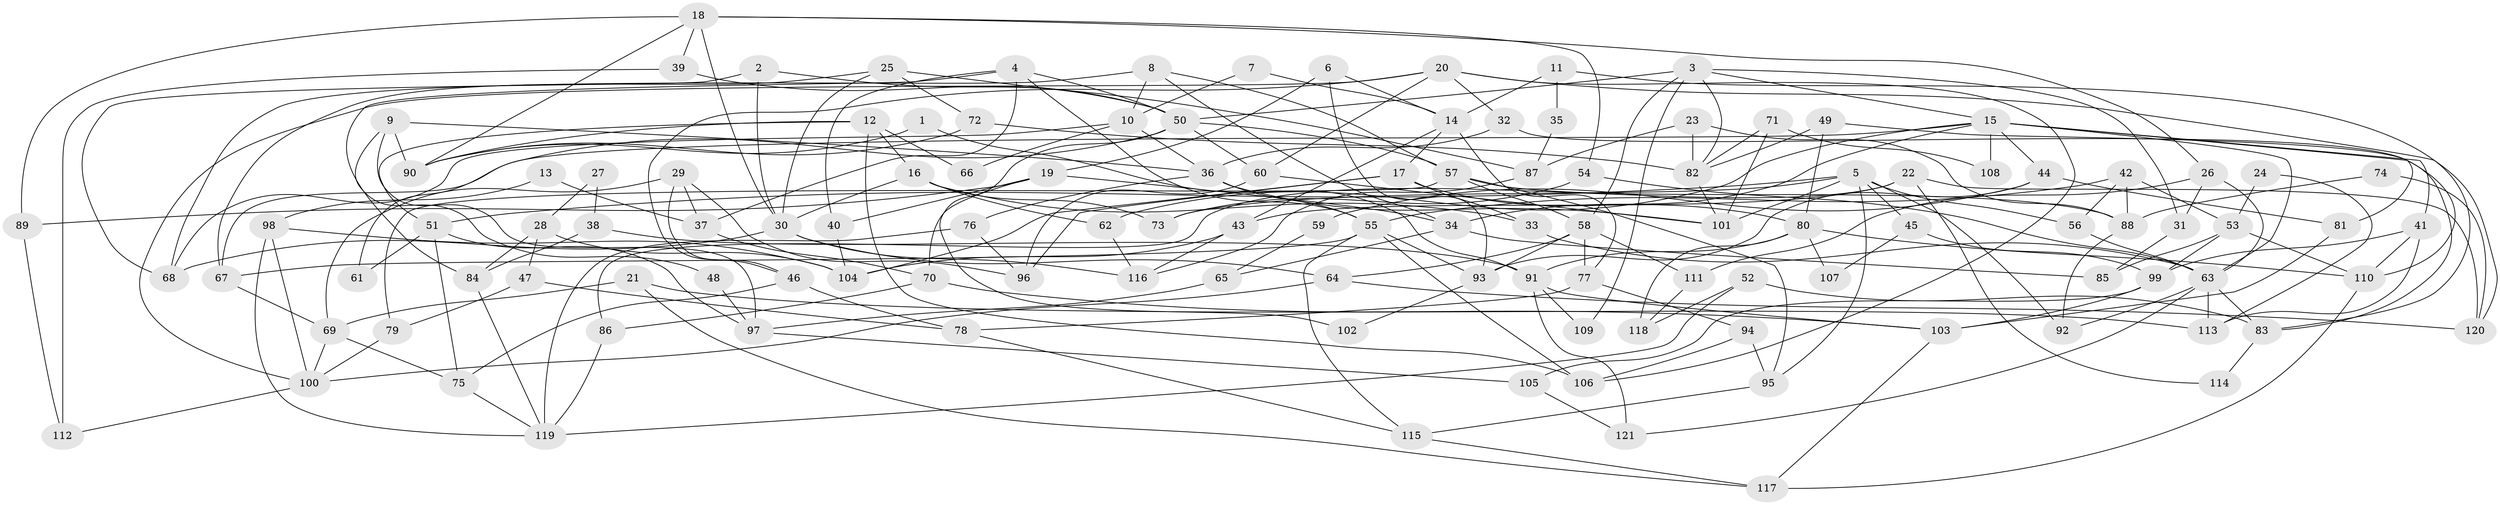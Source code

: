 // coarse degree distribution, {6: 0.10714285714285714, 3: 0.23809523809523808, 7: 0.09523809523809523, 9: 0.011904761904761904, 5: 0.19047619047619047, 2: 0.11904761904761904, 14: 0.011904761904761904, 8: 0.05952380952380952, 4: 0.15476190476190477, 11: 0.011904761904761904}
// Generated by graph-tools (version 1.1) at 2025/24/03/03/25 07:24:01]
// undirected, 121 vertices, 242 edges
graph export_dot {
graph [start="1"]
  node [color=gray90,style=filled];
  1;
  2;
  3;
  4;
  5;
  6;
  7;
  8;
  9;
  10;
  11;
  12;
  13;
  14;
  15;
  16;
  17;
  18;
  19;
  20;
  21;
  22;
  23;
  24;
  25;
  26;
  27;
  28;
  29;
  30;
  31;
  32;
  33;
  34;
  35;
  36;
  37;
  38;
  39;
  40;
  41;
  42;
  43;
  44;
  45;
  46;
  47;
  48;
  49;
  50;
  51;
  52;
  53;
  54;
  55;
  56;
  57;
  58;
  59;
  60;
  61;
  62;
  63;
  64;
  65;
  66;
  67;
  68;
  69;
  70;
  71;
  72;
  73;
  74;
  75;
  76;
  77;
  78;
  79;
  80;
  81;
  82;
  83;
  84;
  85;
  86;
  87;
  88;
  89;
  90;
  91;
  92;
  93;
  94;
  95;
  96;
  97;
  98;
  99;
  100;
  101;
  102;
  103;
  104;
  105;
  106;
  107;
  108;
  109;
  110;
  111;
  112;
  113;
  114;
  115;
  116;
  117;
  118;
  119;
  120;
  121;
  1 -- 90;
  1 -- 91;
  2 -- 50;
  2 -- 68;
  2 -- 30;
  3 -- 15;
  3 -- 82;
  3 -- 31;
  3 -- 50;
  3 -- 58;
  3 -- 109;
  4 -- 37;
  4 -- 55;
  4 -- 40;
  4 -- 50;
  4 -- 84;
  5 -- 73;
  5 -- 95;
  5 -- 45;
  5 -- 51;
  5 -- 56;
  5 -- 92;
  5 -- 101;
  6 -- 93;
  6 -- 14;
  6 -- 19;
  7 -- 10;
  7 -- 14;
  8 -- 57;
  8 -- 68;
  8 -- 10;
  8 -- 34;
  9 -- 90;
  9 -- 36;
  9 -- 48;
  9 -- 97;
  10 -- 36;
  10 -- 66;
  10 -- 68;
  11 -- 83;
  11 -- 14;
  11 -- 35;
  12 -- 51;
  12 -- 106;
  12 -- 16;
  12 -- 66;
  12 -- 90;
  13 -- 98;
  13 -- 37;
  14 -- 17;
  14 -- 43;
  14 -- 77;
  15 -- 67;
  15 -- 81;
  15 -- 34;
  15 -- 41;
  15 -- 44;
  15 -- 62;
  15 -- 63;
  15 -- 108;
  16 -- 30;
  16 -- 33;
  16 -- 62;
  16 -- 73;
  17 -- 33;
  17 -- 104;
  17 -- 80;
  17 -- 96;
  18 -- 26;
  18 -- 89;
  18 -- 30;
  18 -- 39;
  18 -- 54;
  18 -- 90;
  19 -- 34;
  19 -- 40;
  19 -- 70;
  19 -- 89;
  20 -- 60;
  20 -- 120;
  20 -- 32;
  20 -- 46;
  20 -- 100;
  20 -- 106;
  21 -- 117;
  21 -- 69;
  21 -- 113;
  22 -- 43;
  22 -- 86;
  22 -- 114;
  22 -- 120;
  23 -- 88;
  23 -- 82;
  23 -- 87;
  24 -- 113;
  24 -- 53;
  25 -- 87;
  25 -- 30;
  25 -- 67;
  25 -- 72;
  26 -- 31;
  26 -- 63;
  26 -- 111;
  27 -- 28;
  27 -- 38;
  28 -- 84;
  28 -- 47;
  28 -- 104;
  29 -- 46;
  29 -- 69;
  29 -- 37;
  29 -- 96;
  30 -- 64;
  30 -- 68;
  30 -- 116;
  31 -- 85;
  32 -- 83;
  32 -- 36;
  33 -- 63;
  34 -- 65;
  34 -- 85;
  35 -- 87;
  36 -- 101;
  36 -- 55;
  36 -- 76;
  37 -- 70;
  38 -- 91;
  38 -- 84;
  39 -- 50;
  39 -- 112;
  40 -- 104;
  41 -- 113;
  41 -- 99;
  41 -- 110;
  42 -- 88;
  42 -- 55;
  42 -- 53;
  42 -- 56;
  43 -- 116;
  43 -- 104;
  44 -- 93;
  44 -- 59;
  44 -- 81;
  45 -- 99;
  45 -- 107;
  46 -- 78;
  46 -- 75;
  47 -- 78;
  47 -- 79;
  48 -- 97;
  49 -- 82;
  49 -- 110;
  49 -- 80;
  50 -- 57;
  50 -- 60;
  50 -- 61;
  50 -- 102;
  51 -- 75;
  51 -- 61;
  51 -- 97;
  52 -- 118;
  52 -- 119;
  52 -- 83;
  53 -- 110;
  53 -- 85;
  53 -- 99;
  54 -- 63;
  54 -- 73;
  55 -- 67;
  55 -- 93;
  55 -- 106;
  55 -- 115;
  56 -- 63;
  57 -- 58;
  57 -- 79;
  57 -- 88;
  57 -- 95;
  58 -- 77;
  58 -- 64;
  58 -- 93;
  58 -- 111;
  59 -- 65;
  60 -- 96;
  60 -- 101;
  62 -- 116;
  63 -- 83;
  63 -- 92;
  63 -- 113;
  63 -- 121;
  64 -- 100;
  64 -- 120;
  65 -- 97;
  67 -- 69;
  69 -- 100;
  69 -- 75;
  70 -- 103;
  70 -- 86;
  71 -- 101;
  71 -- 82;
  71 -- 108;
  72 -- 90;
  72 -- 82;
  74 -- 88;
  74 -- 120;
  75 -- 119;
  76 -- 96;
  76 -- 119;
  77 -- 94;
  77 -- 78;
  78 -- 115;
  79 -- 100;
  80 -- 91;
  80 -- 107;
  80 -- 110;
  80 -- 118;
  81 -- 103;
  82 -- 101;
  83 -- 114;
  84 -- 119;
  86 -- 119;
  87 -- 116;
  88 -- 92;
  89 -- 112;
  91 -- 121;
  91 -- 103;
  91 -- 109;
  93 -- 102;
  94 -- 95;
  94 -- 106;
  95 -- 115;
  97 -- 105;
  98 -- 100;
  98 -- 104;
  98 -- 119;
  99 -- 103;
  99 -- 105;
  100 -- 112;
  103 -- 117;
  105 -- 121;
  110 -- 117;
  111 -- 118;
  115 -- 117;
}
